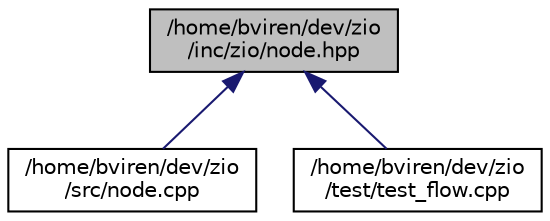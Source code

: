 digraph "/home/bviren/dev/zio/inc/zio/node.hpp"
{
  edge [fontname="Helvetica",fontsize="10",labelfontname="Helvetica",labelfontsize="10"];
  node [fontname="Helvetica",fontsize="10",shape=record];
  Node46 [label="/home/bviren/dev/zio\l/inc/zio/node.hpp",height=0.2,width=0.4,color="black", fillcolor="grey75", style="filled", fontcolor="black"];
  Node46 -> Node47 [dir="back",color="midnightblue",fontsize="10",style="solid",fontname="Helvetica"];
  Node47 [label="/home/bviren/dev/zio\l/src/node.cpp",height=0.2,width=0.4,color="black", fillcolor="white", style="filled",URL="$node_8cpp.html"];
  Node46 -> Node48 [dir="back",color="midnightblue",fontsize="10",style="solid",fontname="Helvetica"];
  Node48 [label="/home/bviren/dev/zio\l/test/test_flow.cpp",height=0.2,width=0.4,color="black", fillcolor="white", style="filled",URL="$test__flow_8cpp.html"];
}
